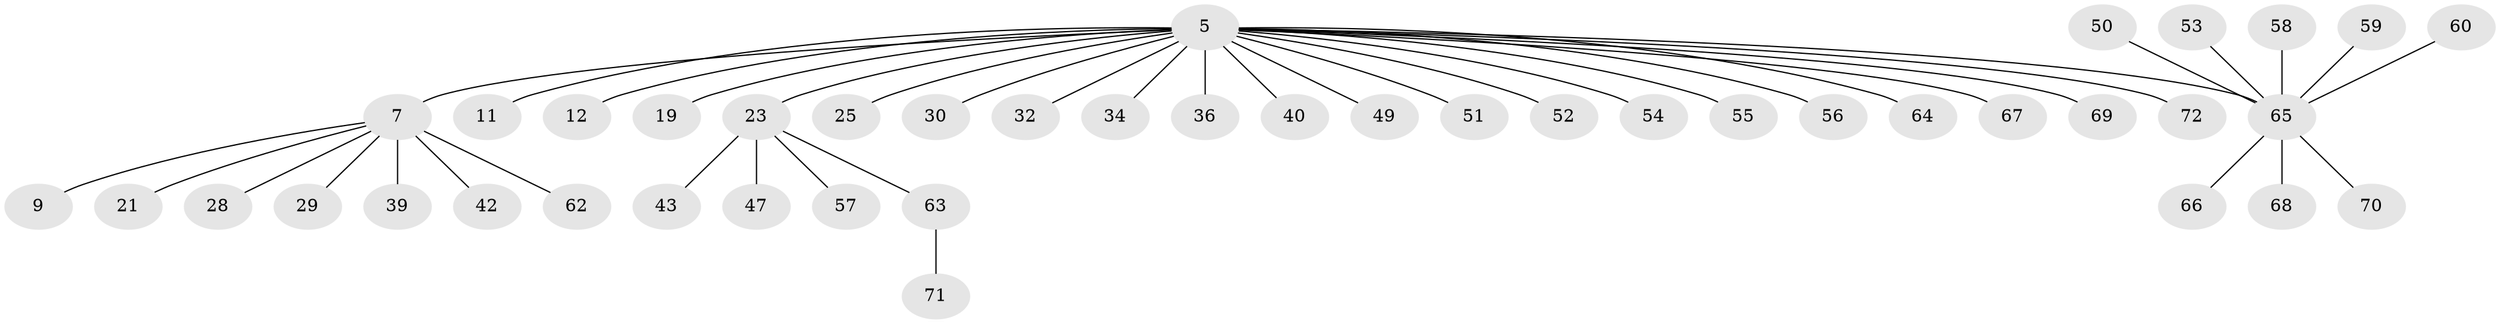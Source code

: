 // original degree distribution, {7: 0.013888888888888888, 17: 0.013888888888888888, 10: 0.027777777777777776, 5: 0.013888888888888888, 3: 0.06944444444444445, 4: 0.027777777777777776, 2: 0.08333333333333333, 1: 0.7222222222222222, 8: 0.013888888888888888, 6: 0.013888888888888888}
// Generated by graph-tools (version 1.1) at 2025/50/03/04/25 21:50:23]
// undirected, 43 vertices, 42 edges
graph export_dot {
graph [start="1"]
  node [color=gray90,style=filled];
  5 [super="+2"];
  7 [super="+1"];
  9;
  11;
  12;
  19;
  21 [super="+14"];
  23 [super="+6"];
  25 [super="+15"];
  28;
  29;
  30;
  32;
  34;
  36;
  39 [super="+35"];
  40;
  42;
  43;
  47;
  49 [super="+38"];
  50;
  51;
  52 [super="+44"];
  53;
  54;
  55;
  56;
  57;
  58;
  59 [super="+16+31"];
  60;
  62;
  63 [super="+48+61"];
  64;
  65 [super="+22+26+33+37+45+46"];
  66;
  67;
  68;
  69 [super="+41"];
  70;
  71;
  72;
  5 -- 7 [weight=2];
  5 -- 11;
  5 -- 12;
  5 -- 23 [weight=3];
  5 -- 34;
  5 -- 51;
  5 -- 54;
  5 -- 67;
  5 -- 64;
  5 -- 72;
  5 -- 19;
  5 -- 30;
  5 -- 32;
  5 -- 36;
  5 -- 40;
  5 -- 55;
  5 -- 56;
  5 -- 25;
  5 -- 65;
  5 -- 49;
  5 -- 69;
  5 -- 52;
  7 -- 28;
  7 -- 9;
  7 -- 42;
  7 -- 29;
  7 -- 62;
  7 -- 21;
  7 -- 39;
  23 -- 43;
  23 -- 47;
  23 -- 57;
  23 -- 63;
  50 -- 65;
  53 -- 65;
  58 -- 65;
  59 -- 65;
  60 -- 65;
  63 -- 71;
  65 -- 66;
  65 -- 68;
  65 -- 70;
}
